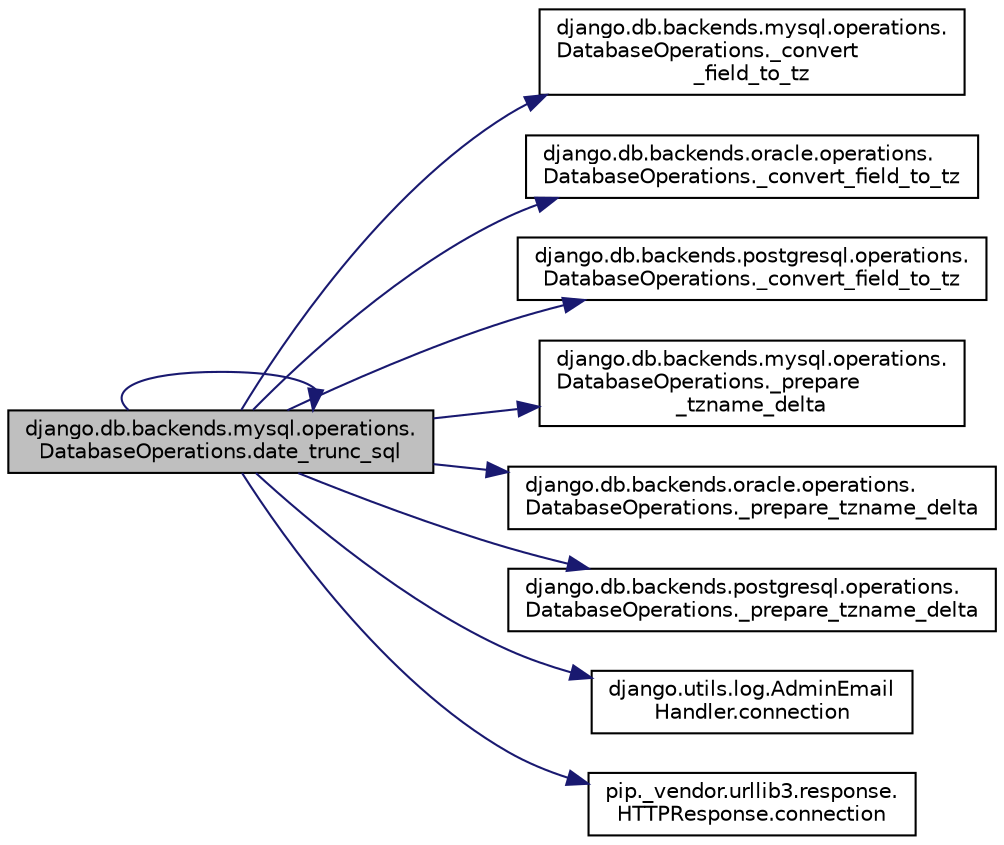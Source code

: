 digraph "django.db.backends.mysql.operations.DatabaseOperations.date_trunc_sql"
{
 // LATEX_PDF_SIZE
  edge [fontname="Helvetica",fontsize="10",labelfontname="Helvetica",labelfontsize="10"];
  node [fontname="Helvetica",fontsize="10",shape=record];
  rankdir="LR";
  Node1 [label="django.db.backends.mysql.operations.\lDatabaseOperations.date_trunc_sql",height=0.2,width=0.4,color="black", fillcolor="grey75", style="filled", fontcolor="black",tooltip=" "];
  Node1 -> Node2 [color="midnightblue",fontsize="10",style="solid",fontname="Helvetica"];
  Node2 [label="django.db.backends.mysql.operations.\lDatabaseOperations._convert\l_field_to_tz",height=0.2,width=0.4,color="black", fillcolor="white", style="filled",URL="$d6/d0c/classdjango_1_1db_1_1backends_1_1mysql_1_1operations_1_1_database_operations.html#afd51801f91b52a96afa67de844c2cfcc",tooltip=" "];
  Node1 -> Node3 [color="midnightblue",fontsize="10",style="solid",fontname="Helvetica"];
  Node3 [label="django.db.backends.oracle.operations.\lDatabaseOperations._convert_field_to_tz",height=0.2,width=0.4,color="black", fillcolor="white", style="filled",URL="$da/dc4/classdjango_1_1db_1_1backends_1_1oracle_1_1operations_1_1_database_operations.html#aa00384ec2fb1fe3b52b4f20060acf22c",tooltip=" "];
  Node1 -> Node4 [color="midnightblue",fontsize="10",style="solid",fontname="Helvetica"];
  Node4 [label="django.db.backends.postgresql.operations.\lDatabaseOperations._convert_field_to_tz",height=0.2,width=0.4,color="black", fillcolor="white", style="filled",URL="$df/d25/classdjango_1_1db_1_1backends_1_1postgresql_1_1operations_1_1_database_operations.html#a5fdbc9132abf6368eaee412b7a192020",tooltip=" "];
  Node1 -> Node5 [color="midnightblue",fontsize="10",style="solid",fontname="Helvetica"];
  Node5 [label="django.db.backends.mysql.operations.\lDatabaseOperations._prepare\l_tzname_delta",height=0.2,width=0.4,color="black", fillcolor="white", style="filled",URL="$d6/d0c/classdjango_1_1db_1_1backends_1_1mysql_1_1operations_1_1_database_operations.html#a13272517c7171b911033a48b0277d64a",tooltip=" "];
  Node1 -> Node6 [color="midnightblue",fontsize="10",style="solid",fontname="Helvetica"];
  Node6 [label="django.db.backends.oracle.operations.\lDatabaseOperations._prepare_tzname_delta",height=0.2,width=0.4,color="black", fillcolor="white", style="filled",URL="$da/dc4/classdjango_1_1db_1_1backends_1_1oracle_1_1operations_1_1_database_operations.html#a802c5a44954498ccc82606d5d2cb8416",tooltip=" "];
  Node1 -> Node7 [color="midnightblue",fontsize="10",style="solid",fontname="Helvetica"];
  Node7 [label="django.db.backends.postgresql.operations.\lDatabaseOperations._prepare_tzname_delta",height=0.2,width=0.4,color="black", fillcolor="white", style="filled",URL="$df/d25/classdjango_1_1db_1_1backends_1_1postgresql_1_1operations_1_1_database_operations.html#a575d01fa24c7f62b32fb8fadcc18620b",tooltip=" "];
  Node1 -> Node8 [color="midnightblue",fontsize="10",style="solid",fontname="Helvetica"];
  Node8 [label="django.utils.log.AdminEmail\lHandler.connection",height=0.2,width=0.4,color="black", fillcolor="white", style="filled",URL="$d9/d6a/classdjango_1_1utils_1_1log_1_1_admin_email_handler.html#a07baeac3b7b8c28175cfd3a4a55ba9b5",tooltip=" "];
  Node1 -> Node9 [color="midnightblue",fontsize="10",style="solid",fontname="Helvetica"];
  Node9 [label="pip._vendor.urllib3.response.\lHTTPResponse.connection",height=0.2,width=0.4,color="black", fillcolor="white", style="filled",URL="$dd/d5a/classpip_1_1__vendor_1_1urllib3_1_1response_1_1_h_t_t_p_response.html#a27a88449c366048b39e0a46f78381f1a",tooltip=" "];
  Node1 -> Node1 [color="midnightblue",fontsize="10",style="solid",fontname="Helvetica"];
}
